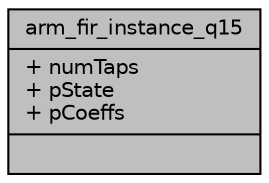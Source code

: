 digraph "arm_fir_instance_q15"
{
  edge [fontname="Helvetica",fontsize="10",labelfontname="Helvetica",labelfontsize="10"];
  node [fontname="Helvetica",fontsize="10",shape=record];
  Node1 [label="{arm_fir_instance_q15\n|+ numTaps\l+ pState\l+ pCoeffs\l|}",height=0.2,width=0.4,color="black", fillcolor="grey75", style="filled", fontcolor="black"];
}
